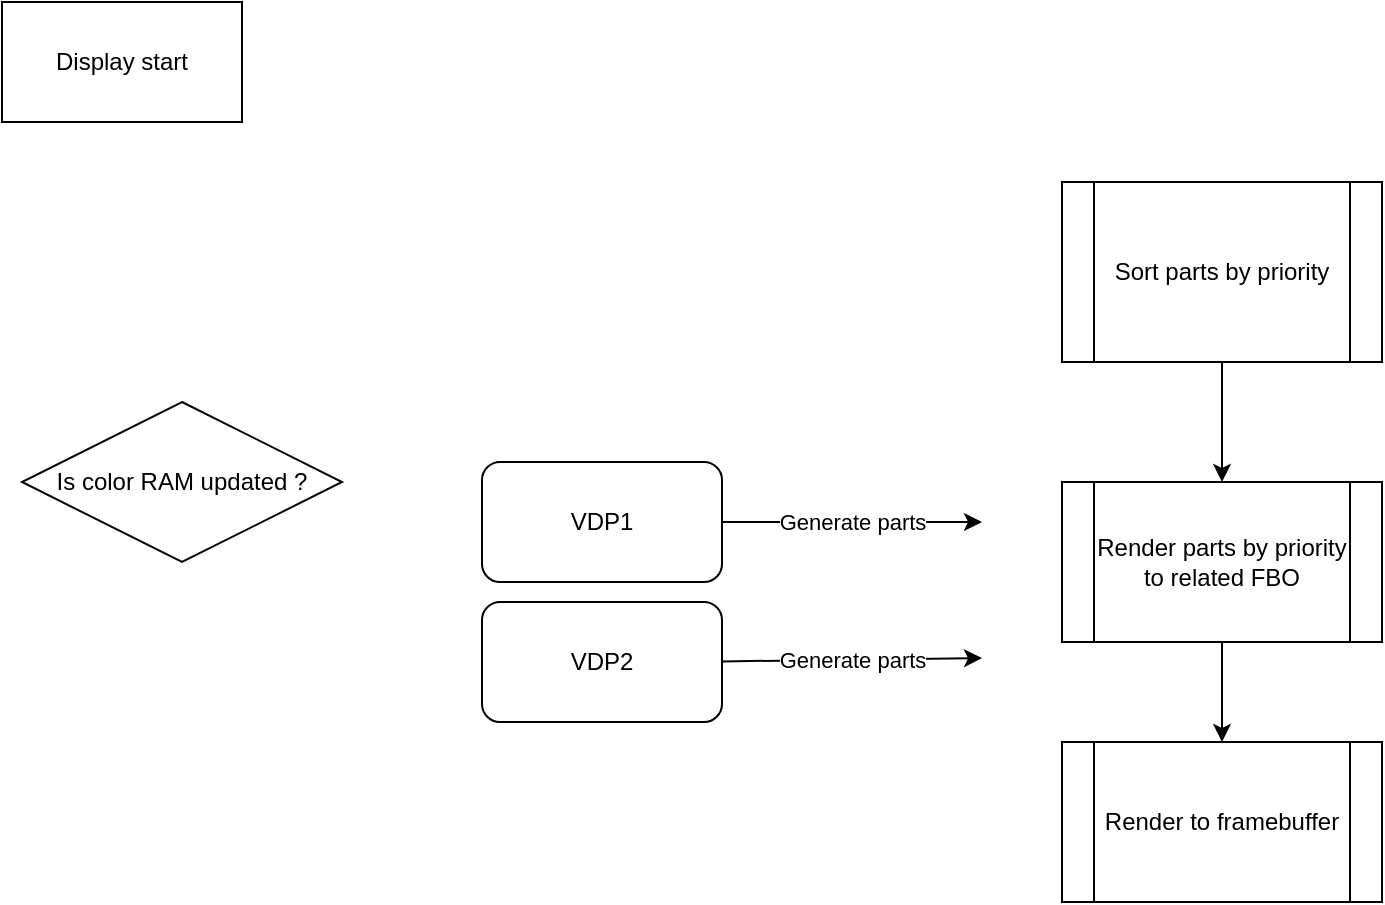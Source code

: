 <mxfile version="23.0.2" type="device">
  <diagram name="Page-1" id="qLgkIeqdQllUKo7gCx5l">
    <mxGraphModel dx="1434" dy="844" grid="1" gridSize="10" guides="1" tooltips="1" connect="1" arrows="1" fold="1" page="1" pageScale="1" pageWidth="827" pageHeight="1169" math="0" shadow="0">
      <root>
        <mxCell id="0" />
        <mxCell id="1" parent="0" />
        <mxCell id="MS-7pJhKzLg421YMvwHl-1" value="VDP1" style="rounded=1;whiteSpace=wrap;html=1;" parent="1" vertex="1">
          <mxGeometry x="270" y="250" width="120" height="60" as="geometry" />
        </mxCell>
        <mxCell id="MS-7pJhKzLg421YMvwHl-2" value="VDP2" style="rounded=1;whiteSpace=wrap;html=1;" parent="1" vertex="1">
          <mxGeometry x="270" y="320" width="120" height="60" as="geometry" />
        </mxCell>
        <mxCell id="MS-7pJhKzLg421YMvwHl-6" value="" style="endArrow=classic;html=1;rounded=0;exitX=1;exitY=0.5;exitDx=0;exitDy=0;" parent="1" source="MS-7pJhKzLg421YMvwHl-1" edge="1">
          <mxGeometry relative="1" as="geometry">
            <mxPoint x="500" y="280" as="sourcePoint" />
            <mxPoint x="520" y="280" as="targetPoint" />
          </mxGeometry>
        </mxCell>
        <mxCell id="MS-7pJhKzLg421YMvwHl-7" value="Generate parts" style="edgeLabel;resizable=0;html=1;align=center;verticalAlign=middle;" parent="MS-7pJhKzLg421YMvwHl-6" connectable="0" vertex="1">
          <mxGeometry relative="1" as="geometry" />
        </mxCell>
        <mxCell id="MS-7pJhKzLg421YMvwHl-9" value="" style="endArrow=classic;html=1;rounded=0;exitX=1;exitY=0.5;exitDx=0;exitDy=0;" parent="1" edge="1">
          <mxGeometry relative="1" as="geometry">
            <mxPoint x="390" y="349.71" as="sourcePoint" />
            <mxPoint x="520" y="348" as="targetPoint" />
          </mxGeometry>
        </mxCell>
        <mxCell id="MS-7pJhKzLg421YMvwHl-10" value="Generate parts" style="edgeLabel;resizable=0;html=1;align=center;verticalAlign=middle;" parent="MS-7pJhKzLg421YMvwHl-9" connectable="0" vertex="1">
          <mxGeometry relative="1" as="geometry" />
        </mxCell>
        <mxCell id="MS-7pJhKzLg421YMvwHl-14" value="" style="edgeStyle=orthogonalEdgeStyle;rounded=0;orthogonalLoop=1;jettySize=auto;html=1;" parent="1" source="MS-7pJhKzLg421YMvwHl-11" target="MS-7pJhKzLg421YMvwHl-13" edge="1">
          <mxGeometry relative="1" as="geometry" />
        </mxCell>
        <mxCell id="MS-7pJhKzLg421YMvwHl-11" value="Sort parts by priority&lt;br&gt;" style="shape=process;whiteSpace=wrap;html=1;backgroundOutline=1;" parent="1" vertex="1">
          <mxGeometry x="560" y="110" width="160" height="90" as="geometry" />
        </mxCell>
        <mxCell id="MS-7pJhKzLg421YMvwHl-17" value="" style="edgeStyle=orthogonalEdgeStyle;rounded=0;orthogonalLoop=1;jettySize=auto;html=1;" parent="1" source="MS-7pJhKzLg421YMvwHl-13" target="MS-7pJhKzLg421YMvwHl-16" edge="1">
          <mxGeometry relative="1" as="geometry" />
        </mxCell>
        <mxCell id="MS-7pJhKzLg421YMvwHl-13" value="Render parts by priority to related FBO" style="shape=process;whiteSpace=wrap;html=1;backgroundOutline=1;" parent="1" vertex="1">
          <mxGeometry x="560" y="260" width="160" height="80" as="geometry" />
        </mxCell>
        <mxCell id="MS-7pJhKzLg421YMvwHl-16" value="Render to framebuffer" style="shape=process;whiteSpace=wrap;html=1;backgroundOutline=1;" parent="1" vertex="1">
          <mxGeometry x="560" y="390" width="160" height="80" as="geometry" />
        </mxCell>
        <mxCell id="uP8v7-ndXTsOdB0v_ZBY-1" value="Is color RAM updated ?" style="rhombus;whiteSpace=wrap;html=1;" vertex="1" parent="1">
          <mxGeometry x="40" y="220" width="160" height="80" as="geometry" />
        </mxCell>
        <mxCell id="uP8v7-ndXTsOdB0v_ZBY-3" value="Display start" style="rounded=0;whiteSpace=wrap;html=1;" vertex="1" parent="1">
          <mxGeometry x="30" y="20" width="120" height="60" as="geometry" />
        </mxCell>
      </root>
    </mxGraphModel>
  </diagram>
</mxfile>
